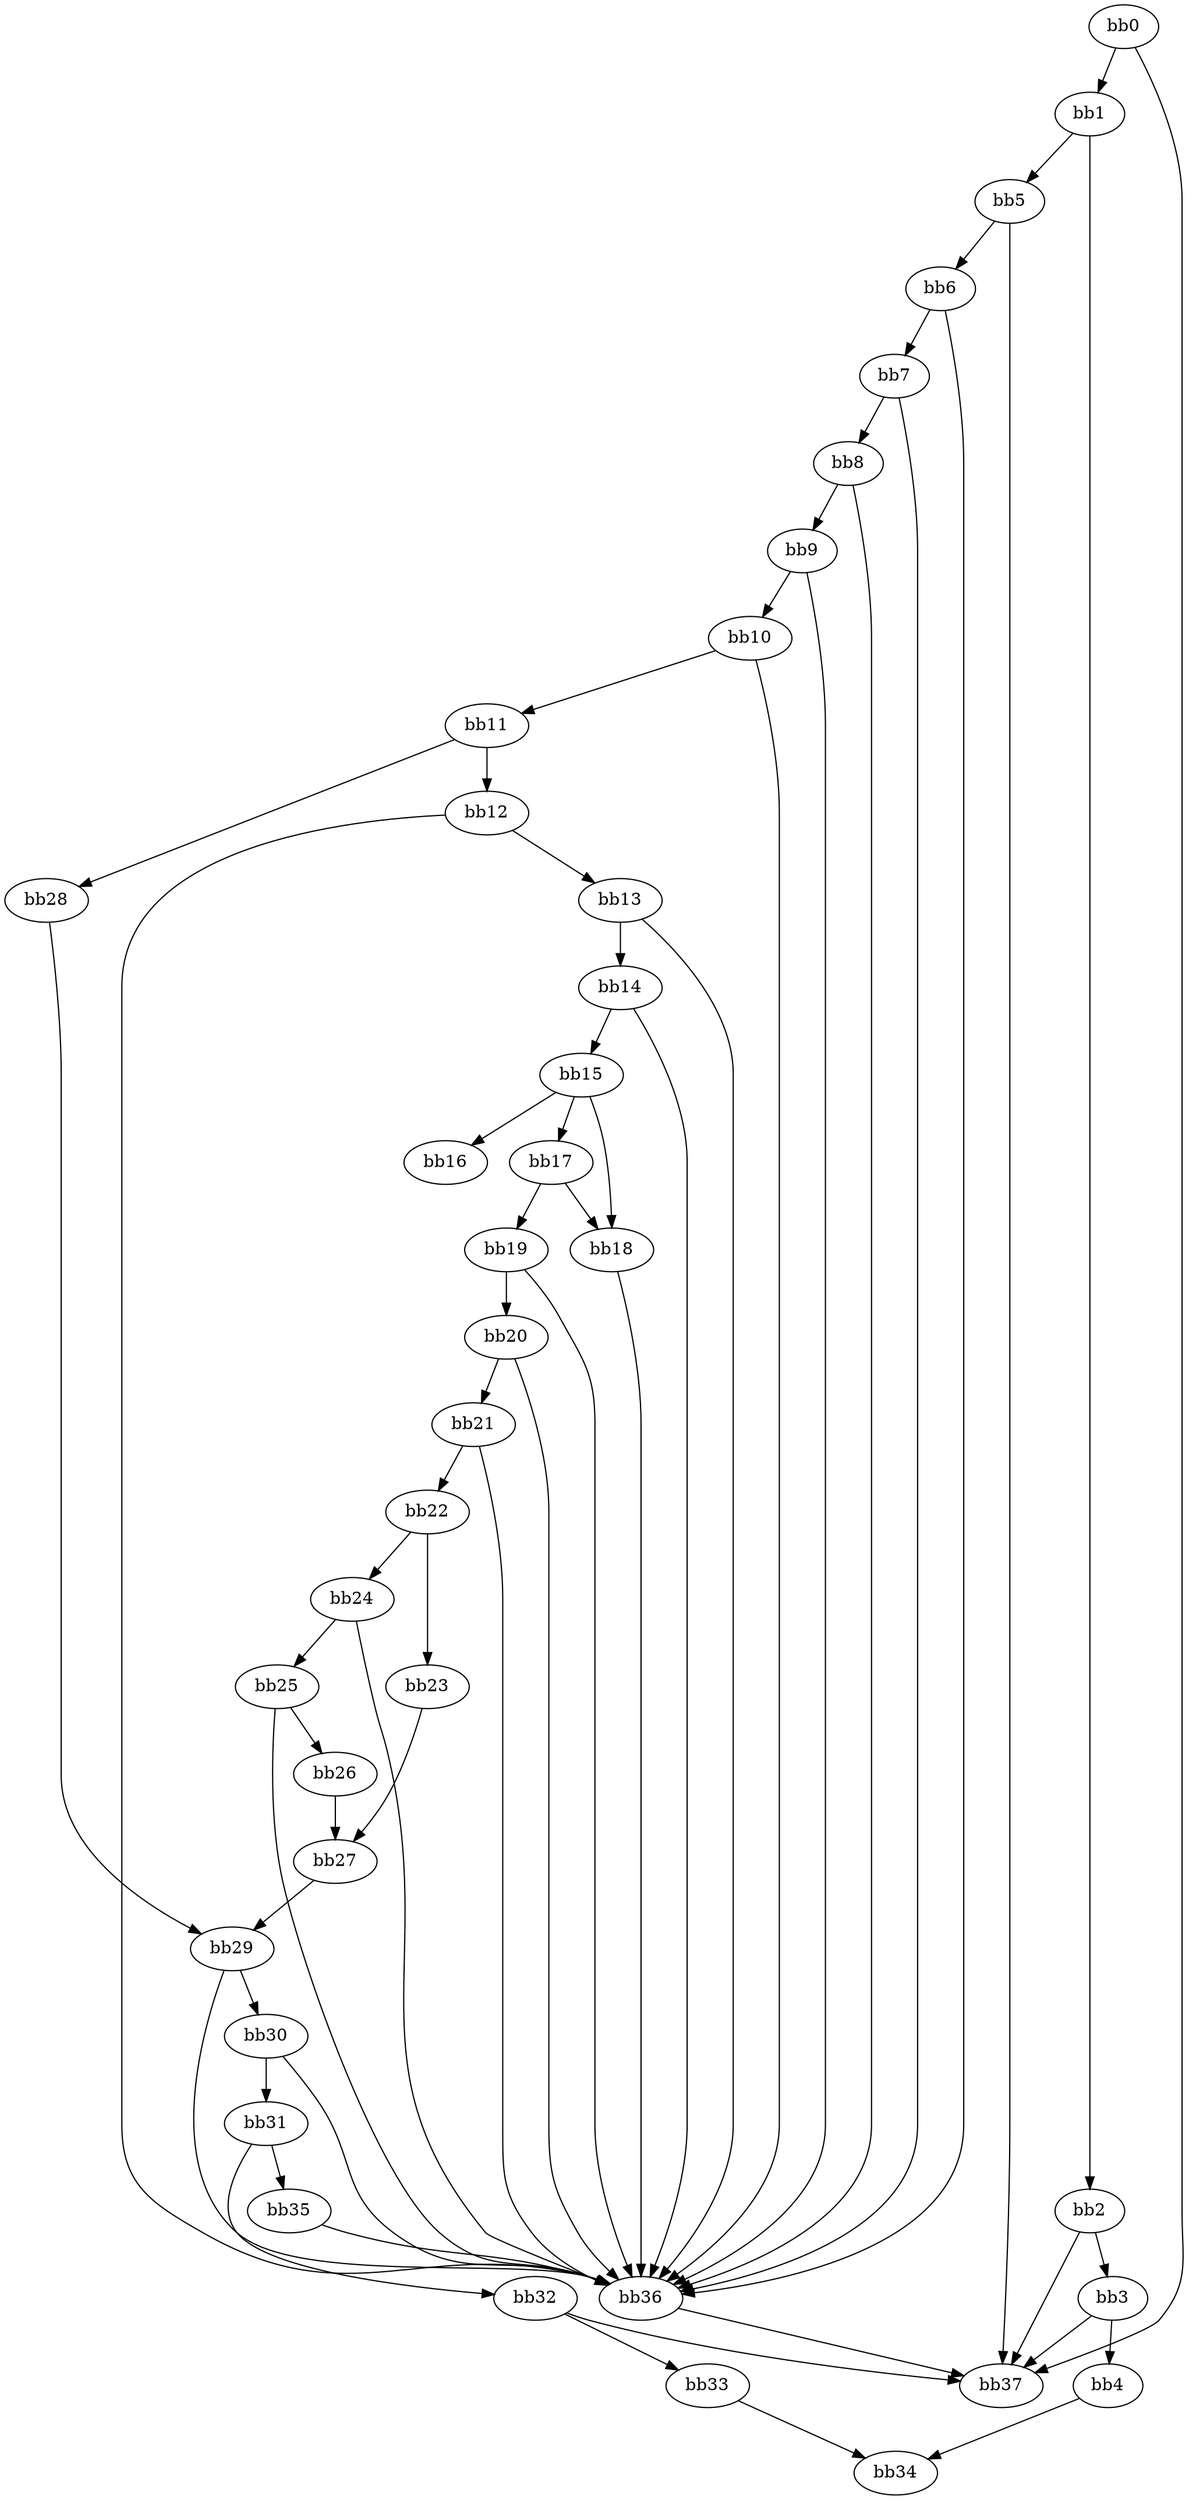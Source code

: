 digraph {
    0 [ label = "bb0\l" ]
    1 [ label = "bb1\l" ]
    2 [ label = "bb2\l" ]
    3 [ label = "bb3\l" ]
    4 [ label = "bb4\l" ]
    5 [ label = "bb5\l" ]
    6 [ label = "bb6\l" ]
    7 [ label = "bb7\l" ]
    8 [ label = "bb8\l" ]
    9 [ label = "bb9\l" ]
    10 [ label = "bb10\l" ]
    11 [ label = "bb11\l" ]
    12 [ label = "bb12\l" ]
    13 [ label = "bb13\l" ]
    14 [ label = "bb14\l" ]
    15 [ label = "bb15\l" ]
    16 [ label = "bb16\l" ]
    17 [ label = "bb17\l" ]
    18 [ label = "bb18\l" ]
    19 [ label = "bb19\l" ]
    20 [ label = "bb20\l" ]
    21 [ label = "bb21\l" ]
    22 [ label = "bb22\l" ]
    23 [ label = "bb23\l" ]
    24 [ label = "bb24\l" ]
    25 [ label = "bb25\l" ]
    26 [ label = "bb26\l" ]
    27 [ label = "bb27\l" ]
    28 [ label = "bb28\l" ]
    29 [ label = "bb29\l" ]
    30 [ label = "bb30\l" ]
    31 [ label = "bb31\l" ]
    32 [ label = "bb32\l" ]
    33 [ label = "bb33\l" ]
    34 [ label = "bb34\l" ]
    35 [ label = "bb35\l" ]
    36 [ label = "bb36\l" ]
    37 [ label = "bb37\l" ]
    0 -> 1 [ ]
    0 -> 37 [ ]
    1 -> 2 [ ]
    1 -> 5 [ ]
    2 -> 3 [ ]
    2 -> 37 [ ]
    3 -> 4 [ ]
    3 -> 37 [ ]
    4 -> 34 [ ]
    5 -> 6 [ ]
    5 -> 37 [ ]
    6 -> 7 [ ]
    6 -> 36 [ ]
    7 -> 8 [ ]
    7 -> 36 [ ]
    8 -> 9 [ ]
    8 -> 36 [ ]
    9 -> 10 [ ]
    9 -> 36 [ ]
    10 -> 11 [ ]
    10 -> 36 [ ]
    11 -> 12 [ ]
    11 -> 28 [ ]
    12 -> 13 [ ]
    12 -> 36 [ ]
    13 -> 14 [ ]
    13 -> 36 [ ]
    14 -> 15 [ ]
    14 -> 36 [ ]
    15 -> 16 [ ]
    15 -> 17 [ ]
    15 -> 18 [ ]
    17 -> 18 [ ]
    17 -> 19 [ ]
    18 -> 36 [ ]
    19 -> 20 [ ]
    19 -> 36 [ ]
    20 -> 21 [ ]
    20 -> 36 [ ]
    21 -> 22 [ ]
    21 -> 36 [ ]
    22 -> 23 [ ]
    22 -> 24 [ ]
    23 -> 27 [ ]
    24 -> 25 [ ]
    24 -> 36 [ ]
    25 -> 26 [ ]
    25 -> 36 [ ]
    26 -> 27 [ ]
    27 -> 29 [ ]
    28 -> 29 [ ]
    29 -> 30 [ ]
    29 -> 36 [ ]
    30 -> 31 [ ]
    30 -> 36 [ ]
    31 -> 32 [ ]
    31 -> 35 [ ]
    32 -> 33 [ ]
    32 -> 37 [ ]
    33 -> 34 [ ]
    35 -> 36 [ ]
    36 -> 37 [ ]
}

